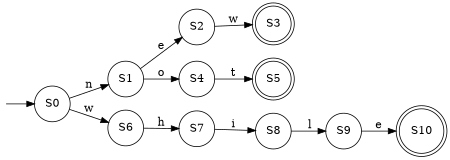 digraph finite_state_machine {
    rankdir=LR;
    size="3,3"
    node [shape = point, color=white, fontcolor=white]; start;
    node [shape = doublecircle, color=black, fontcolor=black]; S3, S5, S10;
    node [shape = circle];
    start -> S0;
    S0 -> S1 [ label = "n" ];
    S1 -> S2 [ label = "e" ];
    S2 -> S3 [ label = "w" ];
    S1 -> S4 [ label = "o" ];
    S4 -> S5 [ label = "t" ];
    S0 -> S6 [ label = "w" ];
    S6 -> S7 [ label = "h" ];
    S7 -> S8 [ label = "i" ];
    S8 -> S9 [ label = "l" ];
    S9 -> S10 [ label = "e" ];
}

